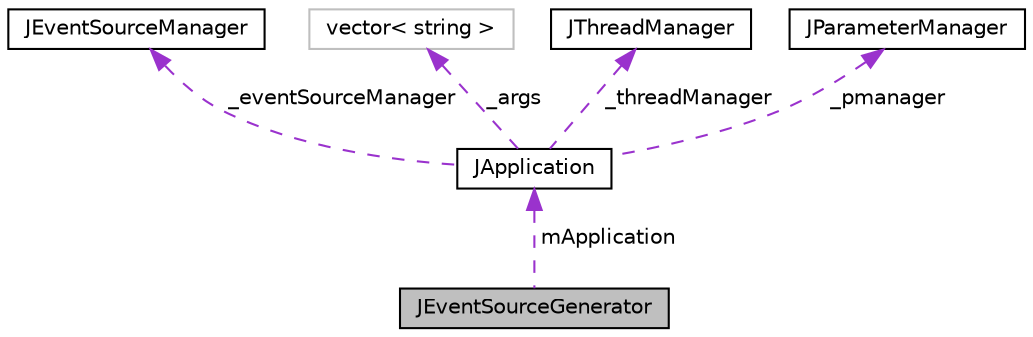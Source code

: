 digraph "JEventSourceGenerator"
{
  edge [fontname="Helvetica",fontsize="10",labelfontname="Helvetica",labelfontsize="10"];
  node [fontname="Helvetica",fontsize="10",shape=record];
  Node1 [label="JEventSourceGenerator",height=0.2,width=0.4,color="black", fillcolor="grey75", style="filled" fontcolor="black"];
  Node2 -> Node1 [dir="back",color="darkorchid3",fontsize="10",style="dashed",label=" mApplication" ,fontname="Helvetica"];
  Node2 [label="JApplication",height=0.2,width=0.4,color="black", fillcolor="white", style="filled",URL="$class_j_application.html",tooltip="JANA application class (singleton). "];
  Node3 -> Node2 [dir="back",color="darkorchid3",fontsize="10",style="dashed",label=" _eventSourceManager" ,fontname="Helvetica"];
  Node3 [label="JEventSourceManager",height=0.2,width=0.4,color="black", fillcolor="white", style="filled",URL="$class_j_event_source_manager.html"];
  Node4 -> Node2 [dir="back",color="darkorchid3",fontsize="10",style="dashed",label=" _args" ,fontname="Helvetica"];
  Node4 [label="vector\< string \>",height=0.2,width=0.4,color="grey75", fillcolor="white", style="filled"];
  Node5 -> Node2 [dir="back",color="darkorchid3",fontsize="10",style="dashed",label=" _threadManager" ,fontname="Helvetica"];
  Node5 [label="JThreadManager",height=0.2,width=0.4,color="black", fillcolor="white", style="filled",URL="$class_j_thread_manager.html"];
  Node6 -> Node2 [dir="back",color="darkorchid3",fontsize="10",style="dashed",label=" _pmanager" ,fontname="Helvetica"];
  Node6 [label="JParameterManager",height=0.2,width=0.4,color="black", fillcolor="white", style="filled",URL="$class_j_parameter_manager.html"];
}
